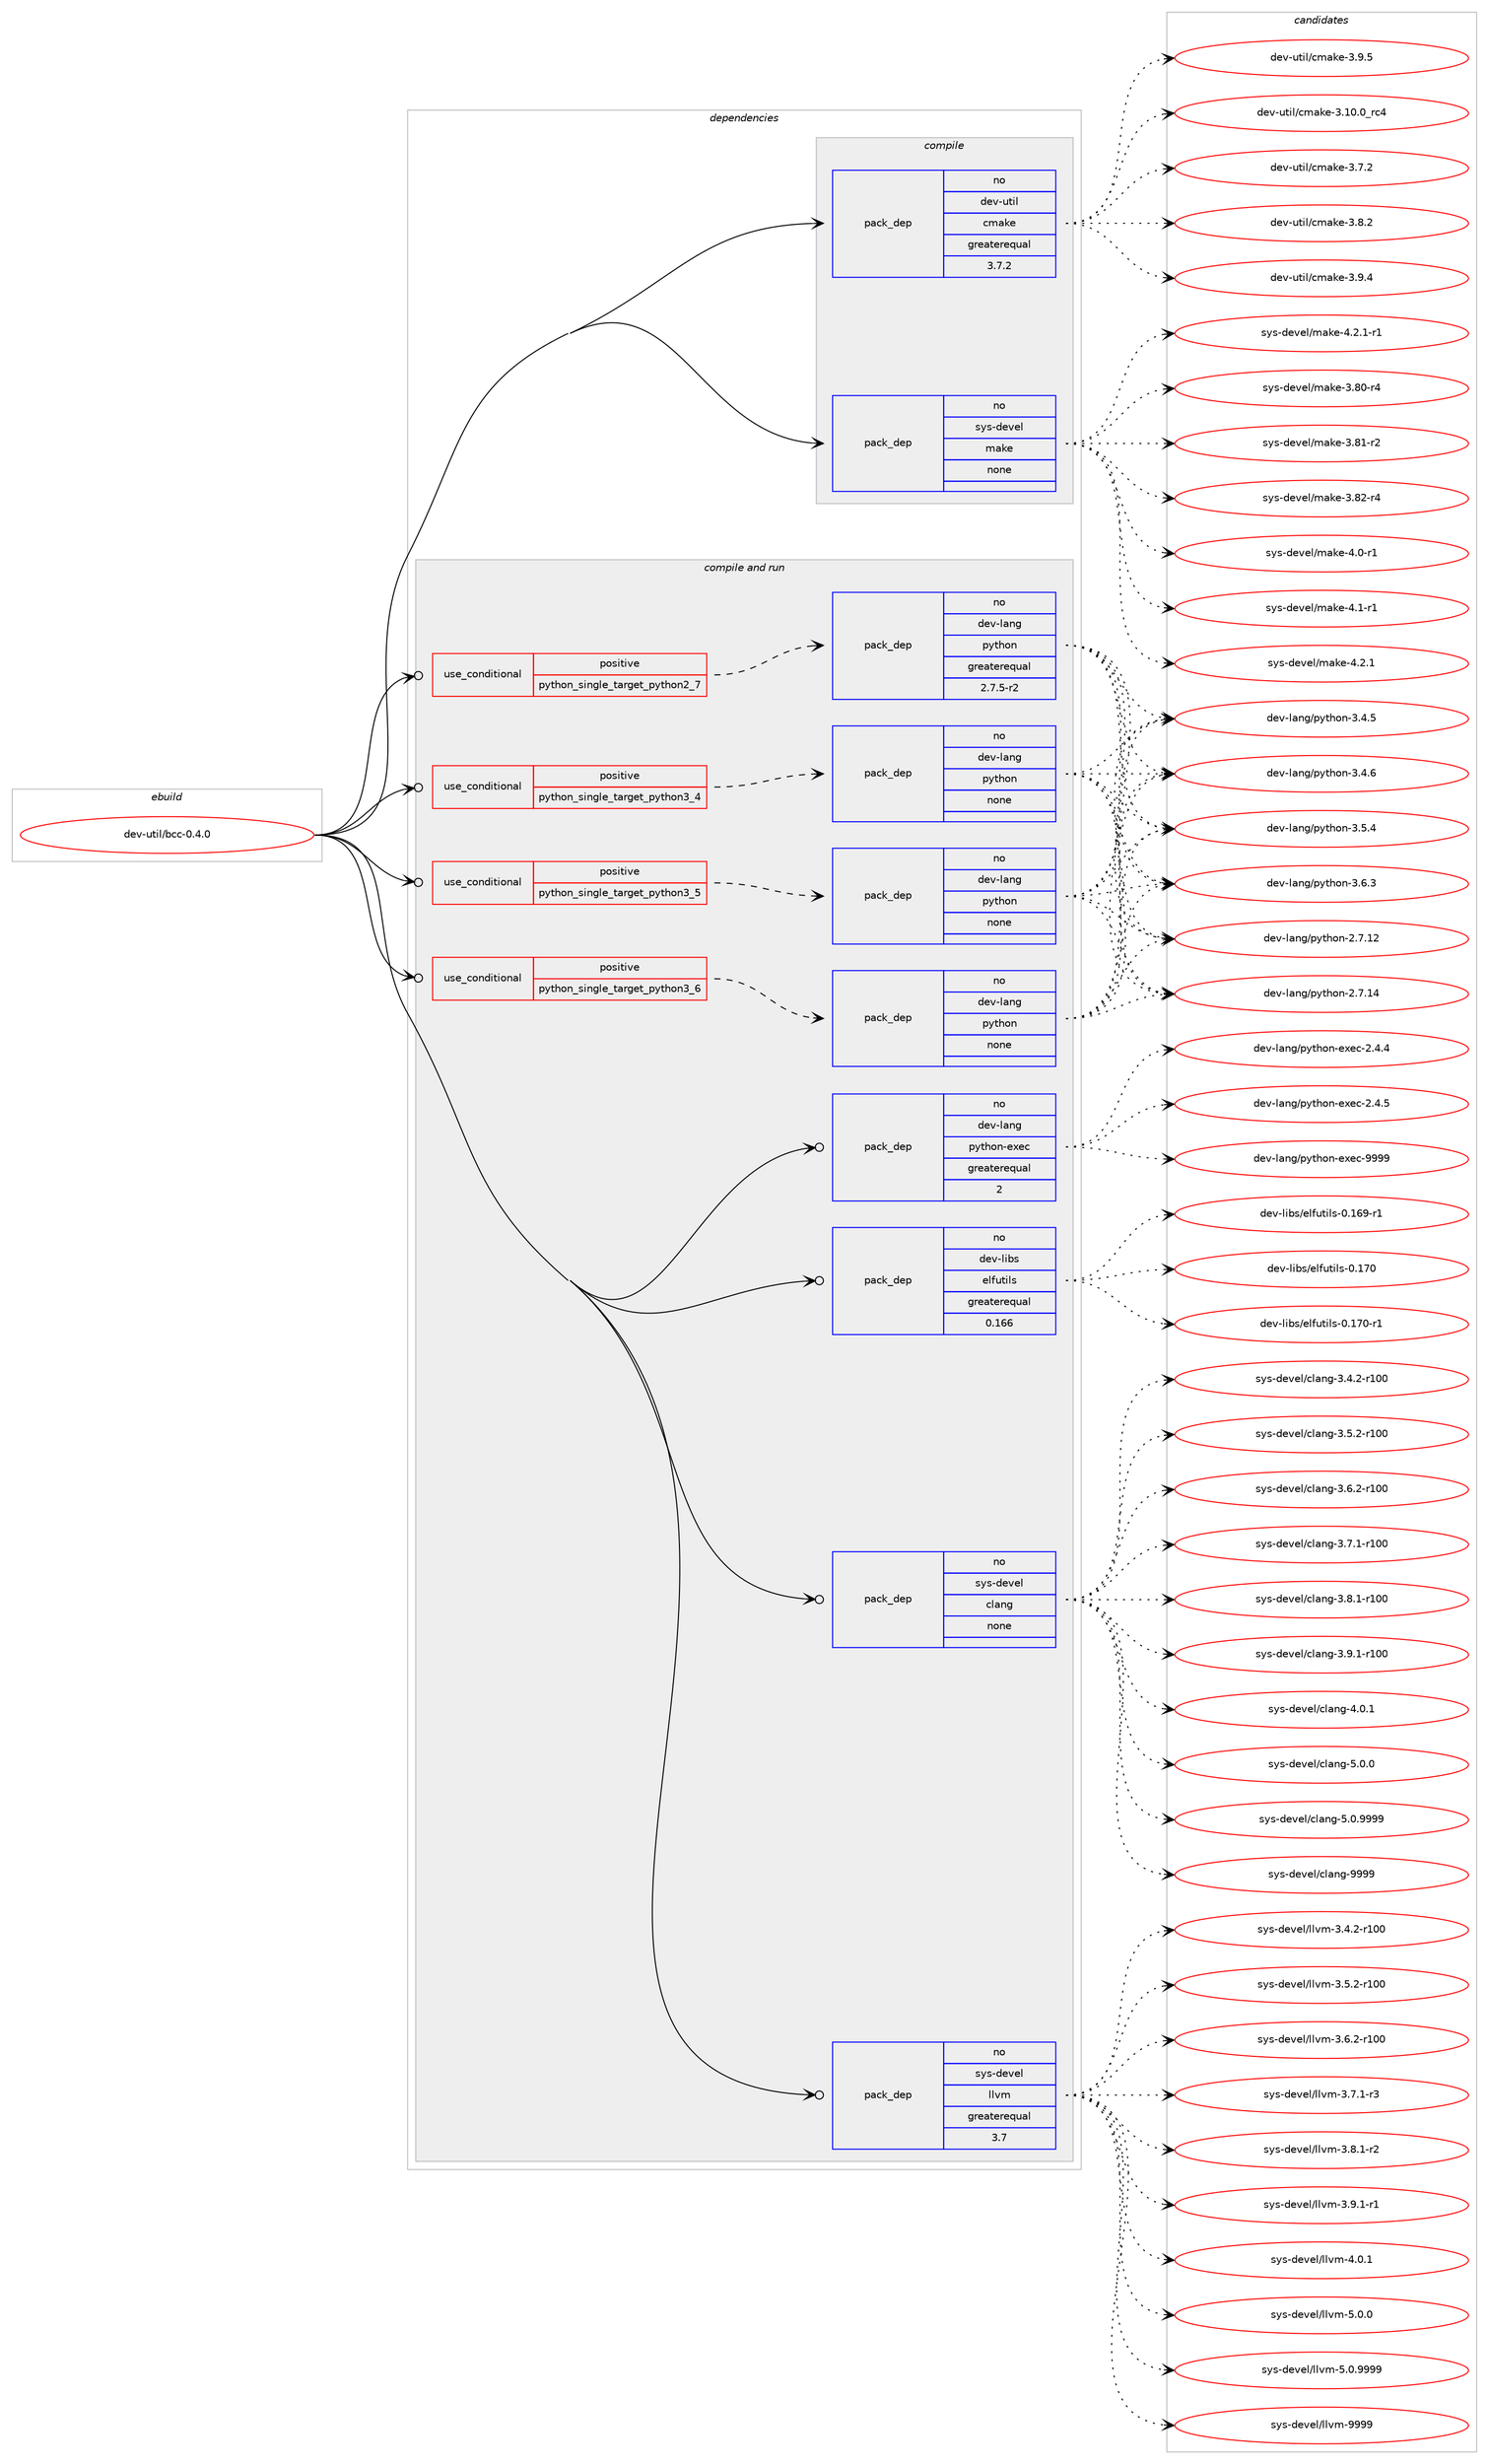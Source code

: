 digraph prolog {

# *************
# Graph options
# *************

newrank=true;
concentrate=true;
compound=true;
graph [rankdir=LR,fontname=Helvetica,fontsize=10,ranksep=1.5];#, ranksep=2.5, nodesep=0.2];
edge  [arrowhead=vee];
node  [fontname=Helvetica,fontsize=10];

# **********
# The ebuild
# **********

subgraph cluster_leftcol {
color=gray;
rank=same;
label=<<i>ebuild</i>>;
id [label="dev-util/bcc-0.4.0", color=red, width=4, href="../dev-util/bcc-0.4.0.svg"];
}

# ****************
# The dependencies
# ****************

subgraph cluster_midcol {
color=gray;
label=<<i>dependencies</i>>;
subgraph cluster_compile {
fillcolor="#eeeeee";
style=filled;
label=<<i>compile</i>>;
subgraph pack200450 {
dependency281965 [label=<<TABLE BORDER="0" CELLBORDER="1" CELLSPACING="0" CELLPADDING="4" WIDTH="220"><TR><TD ROWSPAN="6" CELLPADDING="30">pack_dep</TD></TR><TR><TD WIDTH="110">no</TD></TR><TR><TD>dev-util</TD></TR><TR><TD>cmake</TD></TR><TR><TD>greaterequal</TD></TR><TR><TD>3.7.2</TD></TR></TABLE>>, shape=none, color=blue];
}
id:e -> dependency281965:w [weight=20,style="solid",arrowhead="vee"];
subgraph pack200451 {
dependency281966 [label=<<TABLE BORDER="0" CELLBORDER="1" CELLSPACING="0" CELLPADDING="4" WIDTH="220"><TR><TD ROWSPAN="6" CELLPADDING="30">pack_dep</TD></TR><TR><TD WIDTH="110">no</TD></TR><TR><TD>sys-devel</TD></TR><TR><TD>make</TD></TR><TR><TD>none</TD></TR><TR><TD></TD></TR></TABLE>>, shape=none, color=blue];
}
id:e -> dependency281966:w [weight=20,style="solid",arrowhead="vee"];
}
subgraph cluster_compileandrun {
fillcolor="#eeeeee";
style=filled;
label=<<i>compile and run</i>>;
subgraph cond77317 {
dependency281967 [label=<<TABLE BORDER="0" CELLBORDER="1" CELLSPACING="0" CELLPADDING="4"><TR><TD ROWSPAN="3" CELLPADDING="10">use_conditional</TD></TR><TR><TD>positive</TD></TR><TR><TD>python_single_target_python2_7</TD></TR></TABLE>>, shape=none, color=red];
subgraph pack200452 {
dependency281968 [label=<<TABLE BORDER="0" CELLBORDER="1" CELLSPACING="0" CELLPADDING="4" WIDTH="220"><TR><TD ROWSPAN="6" CELLPADDING="30">pack_dep</TD></TR><TR><TD WIDTH="110">no</TD></TR><TR><TD>dev-lang</TD></TR><TR><TD>python</TD></TR><TR><TD>greaterequal</TD></TR><TR><TD>2.7.5-r2</TD></TR></TABLE>>, shape=none, color=blue];
}
dependency281967:e -> dependency281968:w [weight=20,style="dashed",arrowhead="vee"];
}
id:e -> dependency281967:w [weight=20,style="solid",arrowhead="odotvee"];
subgraph cond77318 {
dependency281969 [label=<<TABLE BORDER="0" CELLBORDER="1" CELLSPACING="0" CELLPADDING="4"><TR><TD ROWSPAN="3" CELLPADDING="10">use_conditional</TD></TR><TR><TD>positive</TD></TR><TR><TD>python_single_target_python3_4</TD></TR></TABLE>>, shape=none, color=red];
subgraph pack200453 {
dependency281970 [label=<<TABLE BORDER="0" CELLBORDER="1" CELLSPACING="0" CELLPADDING="4" WIDTH="220"><TR><TD ROWSPAN="6" CELLPADDING="30">pack_dep</TD></TR><TR><TD WIDTH="110">no</TD></TR><TR><TD>dev-lang</TD></TR><TR><TD>python</TD></TR><TR><TD>none</TD></TR><TR><TD></TD></TR></TABLE>>, shape=none, color=blue];
}
dependency281969:e -> dependency281970:w [weight=20,style="dashed",arrowhead="vee"];
}
id:e -> dependency281969:w [weight=20,style="solid",arrowhead="odotvee"];
subgraph cond77319 {
dependency281971 [label=<<TABLE BORDER="0" CELLBORDER="1" CELLSPACING="0" CELLPADDING="4"><TR><TD ROWSPAN="3" CELLPADDING="10">use_conditional</TD></TR><TR><TD>positive</TD></TR><TR><TD>python_single_target_python3_5</TD></TR></TABLE>>, shape=none, color=red];
subgraph pack200454 {
dependency281972 [label=<<TABLE BORDER="0" CELLBORDER="1" CELLSPACING="0" CELLPADDING="4" WIDTH="220"><TR><TD ROWSPAN="6" CELLPADDING="30">pack_dep</TD></TR><TR><TD WIDTH="110">no</TD></TR><TR><TD>dev-lang</TD></TR><TR><TD>python</TD></TR><TR><TD>none</TD></TR><TR><TD></TD></TR></TABLE>>, shape=none, color=blue];
}
dependency281971:e -> dependency281972:w [weight=20,style="dashed",arrowhead="vee"];
}
id:e -> dependency281971:w [weight=20,style="solid",arrowhead="odotvee"];
subgraph cond77320 {
dependency281973 [label=<<TABLE BORDER="0" CELLBORDER="1" CELLSPACING="0" CELLPADDING="4"><TR><TD ROWSPAN="3" CELLPADDING="10">use_conditional</TD></TR><TR><TD>positive</TD></TR><TR><TD>python_single_target_python3_6</TD></TR></TABLE>>, shape=none, color=red];
subgraph pack200455 {
dependency281974 [label=<<TABLE BORDER="0" CELLBORDER="1" CELLSPACING="0" CELLPADDING="4" WIDTH="220"><TR><TD ROWSPAN="6" CELLPADDING="30">pack_dep</TD></TR><TR><TD WIDTH="110">no</TD></TR><TR><TD>dev-lang</TD></TR><TR><TD>python</TD></TR><TR><TD>none</TD></TR><TR><TD></TD></TR></TABLE>>, shape=none, color=blue];
}
dependency281973:e -> dependency281974:w [weight=20,style="dashed",arrowhead="vee"];
}
id:e -> dependency281973:w [weight=20,style="solid",arrowhead="odotvee"];
subgraph pack200456 {
dependency281975 [label=<<TABLE BORDER="0" CELLBORDER="1" CELLSPACING="0" CELLPADDING="4" WIDTH="220"><TR><TD ROWSPAN="6" CELLPADDING="30">pack_dep</TD></TR><TR><TD WIDTH="110">no</TD></TR><TR><TD>dev-lang</TD></TR><TR><TD>python-exec</TD></TR><TR><TD>greaterequal</TD></TR><TR><TD>2</TD></TR></TABLE>>, shape=none, color=blue];
}
id:e -> dependency281975:w [weight=20,style="solid",arrowhead="odotvee"];
subgraph pack200457 {
dependency281976 [label=<<TABLE BORDER="0" CELLBORDER="1" CELLSPACING="0" CELLPADDING="4" WIDTH="220"><TR><TD ROWSPAN="6" CELLPADDING="30">pack_dep</TD></TR><TR><TD WIDTH="110">no</TD></TR><TR><TD>dev-libs</TD></TR><TR><TD>elfutils</TD></TR><TR><TD>greaterequal</TD></TR><TR><TD>0.166</TD></TR></TABLE>>, shape=none, color=blue];
}
id:e -> dependency281976:w [weight=20,style="solid",arrowhead="odotvee"];
subgraph pack200458 {
dependency281977 [label=<<TABLE BORDER="0" CELLBORDER="1" CELLSPACING="0" CELLPADDING="4" WIDTH="220"><TR><TD ROWSPAN="6" CELLPADDING="30">pack_dep</TD></TR><TR><TD WIDTH="110">no</TD></TR><TR><TD>sys-devel</TD></TR><TR><TD>clang</TD></TR><TR><TD>none</TD></TR><TR><TD></TD></TR></TABLE>>, shape=none, color=blue];
}
id:e -> dependency281977:w [weight=20,style="solid",arrowhead="odotvee"];
subgraph pack200459 {
dependency281978 [label=<<TABLE BORDER="0" CELLBORDER="1" CELLSPACING="0" CELLPADDING="4" WIDTH="220"><TR><TD ROWSPAN="6" CELLPADDING="30">pack_dep</TD></TR><TR><TD WIDTH="110">no</TD></TR><TR><TD>sys-devel</TD></TR><TR><TD>llvm</TD></TR><TR><TD>greaterequal</TD></TR><TR><TD>3.7</TD></TR></TABLE>>, shape=none, color=blue];
}
id:e -> dependency281978:w [weight=20,style="solid",arrowhead="odotvee"];
}
subgraph cluster_run {
fillcolor="#eeeeee";
style=filled;
label=<<i>run</i>>;
}
}

# **************
# The candidates
# **************

subgraph cluster_choices {
rank=same;
color=gray;
label=<<i>candidates</i>>;

subgraph choice200450 {
color=black;
nodesep=1;
choice1001011184511711610510847991099710710145514649484648951149952 [label="dev-util/cmake-3.10.0_rc4", color=red, width=4,href="../dev-util/cmake-3.10.0_rc4.svg"];
choice10010111845117116105108479910997107101455146554650 [label="dev-util/cmake-3.7.2", color=red, width=4,href="../dev-util/cmake-3.7.2.svg"];
choice10010111845117116105108479910997107101455146564650 [label="dev-util/cmake-3.8.2", color=red, width=4,href="../dev-util/cmake-3.8.2.svg"];
choice10010111845117116105108479910997107101455146574652 [label="dev-util/cmake-3.9.4", color=red, width=4,href="../dev-util/cmake-3.9.4.svg"];
choice10010111845117116105108479910997107101455146574653 [label="dev-util/cmake-3.9.5", color=red, width=4,href="../dev-util/cmake-3.9.5.svg"];
dependency281965:e -> choice1001011184511711610510847991099710710145514649484648951149952:w [style=dotted,weight="100"];
dependency281965:e -> choice10010111845117116105108479910997107101455146554650:w [style=dotted,weight="100"];
dependency281965:e -> choice10010111845117116105108479910997107101455146564650:w [style=dotted,weight="100"];
dependency281965:e -> choice10010111845117116105108479910997107101455146574652:w [style=dotted,weight="100"];
dependency281965:e -> choice10010111845117116105108479910997107101455146574653:w [style=dotted,weight="100"];
}
subgraph choice200451 {
color=black;
nodesep=1;
choice11512111545100101118101108471099710710145514656484511452 [label="sys-devel/make-3.80-r4", color=red, width=4,href="../sys-devel/make-3.80-r4.svg"];
choice11512111545100101118101108471099710710145514656494511450 [label="sys-devel/make-3.81-r2", color=red, width=4,href="../sys-devel/make-3.81-r2.svg"];
choice11512111545100101118101108471099710710145514656504511452 [label="sys-devel/make-3.82-r4", color=red, width=4,href="../sys-devel/make-3.82-r4.svg"];
choice115121115451001011181011084710997107101455246484511449 [label="sys-devel/make-4.0-r1", color=red, width=4,href="../sys-devel/make-4.0-r1.svg"];
choice115121115451001011181011084710997107101455246494511449 [label="sys-devel/make-4.1-r1", color=red, width=4,href="../sys-devel/make-4.1-r1.svg"];
choice115121115451001011181011084710997107101455246504649 [label="sys-devel/make-4.2.1", color=red, width=4,href="../sys-devel/make-4.2.1.svg"];
choice1151211154510010111810110847109971071014552465046494511449 [label="sys-devel/make-4.2.1-r1", color=red, width=4,href="../sys-devel/make-4.2.1-r1.svg"];
dependency281966:e -> choice11512111545100101118101108471099710710145514656484511452:w [style=dotted,weight="100"];
dependency281966:e -> choice11512111545100101118101108471099710710145514656494511450:w [style=dotted,weight="100"];
dependency281966:e -> choice11512111545100101118101108471099710710145514656504511452:w [style=dotted,weight="100"];
dependency281966:e -> choice115121115451001011181011084710997107101455246484511449:w [style=dotted,weight="100"];
dependency281966:e -> choice115121115451001011181011084710997107101455246494511449:w [style=dotted,weight="100"];
dependency281966:e -> choice115121115451001011181011084710997107101455246504649:w [style=dotted,weight="100"];
dependency281966:e -> choice1151211154510010111810110847109971071014552465046494511449:w [style=dotted,weight="100"];
}
subgraph choice200452 {
color=black;
nodesep=1;
choice10010111845108971101034711212111610411111045504655464950 [label="dev-lang/python-2.7.12", color=red, width=4,href="../dev-lang/python-2.7.12.svg"];
choice10010111845108971101034711212111610411111045504655464952 [label="dev-lang/python-2.7.14", color=red, width=4,href="../dev-lang/python-2.7.14.svg"];
choice100101118451089711010347112121116104111110455146524653 [label="dev-lang/python-3.4.5", color=red, width=4,href="../dev-lang/python-3.4.5.svg"];
choice100101118451089711010347112121116104111110455146524654 [label="dev-lang/python-3.4.6", color=red, width=4,href="../dev-lang/python-3.4.6.svg"];
choice100101118451089711010347112121116104111110455146534652 [label="dev-lang/python-3.5.4", color=red, width=4,href="../dev-lang/python-3.5.4.svg"];
choice100101118451089711010347112121116104111110455146544651 [label="dev-lang/python-3.6.3", color=red, width=4,href="../dev-lang/python-3.6.3.svg"];
dependency281968:e -> choice10010111845108971101034711212111610411111045504655464950:w [style=dotted,weight="100"];
dependency281968:e -> choice10010111845108971101034711212111610411111045504655464952:w [style=dotted,weight="100"];
dependency281968:e -> choice100101118451089711010347112121116104111110455146524653:w [style=dotted,weight="100"];
dependency281968:e -> choice100101118451089711010347112121116104111110455146524654:w [style=dotted,weight="100"];
dependency281968:e -> choice100101118451089711010347112121116104111110455146534652:w [style=dotted,weight="100"];
dependency281968:e -> choice100101118451089711010347112121116104111110455146544651:w [style=dotted,weight="100"];
}
subgraph choice200453 {
color=black;
nodesep=1;
choice10010111845108971101034711212111610411111045504655464950 [label="dev-lang/python-2.7.12", color=red, width=4,href="../dev-lang/python-2.7.12.svg"];
choice10010111845108971101034711212111610411111045504655464952 [label="dev-lang/python-2.7.14", color=red, width=4,href="../dev-lang/python-2.7.14.svg"];
choice100101118451089711010347112121116104111110455146524653 [label="dev-lang/python-3.4.5", color=red, width=4,href="../dev-lang/python-3.4.5.svg"];
choice100101118451089711010347112121116104111110455146524654 [label="dev-lang/python-3.4.6", color=red, width=4,href="../dev-lang/python-3.4.6.svg"];
choice100101118451089711010347112121116104111110455146534652 [label="dev-lang/python-3.5.4", color=red, width=4,href="../dev-lang/python-3.5.4.svg"];
choice100101118451089711010347112121116104111110455146544651 [label="dev-lang/python-3.6.3", color=red, width=4,href="../dev-lang/python-3.6.3.svg"];
dependency281970:e -> choice10010111845108971101034711212111610411111045504655464950:w [style=dotted,weight="100"];
dependency281970:e -> choice10010111845108971101034711212111610411111045504655464952:w [style=dotted,weight="100"];
dependency281970:e -> choice100101118451089711010347112121116104111110455146524653:w [style=dotted,weight="100"];
dependency281970:e -> choice100101118451089711010347112121116104111110455146524654:w [style=dotted,weight="100"];
dependency281970:e -> choice100101118451089711010347112121116104111110455146534652:w [style=dotted,weight="100"];
dependency281970:e -> choice100101118451089711010347112121116104111110455146544651:w [style=dotted,weight="100"];
}
subgraph choice200454 {
color=black;
nodesep=1;
choice10010111845108971101034711212111610411111045504655464950 [label="dev-lang/python-2.7.12", color=red, width=4,href="../dev-lang/python-2.7.12.svg"];
choice10010111845108971101034711212111610411111045504655464952 [label="dev-lang/python-2.7.14", color=red, width=4,href="../dev-lang/python-2.7.14.svg"];
choice100101118451089711010347112121116104111110455146524653 [label="dev-lang/python-3.4.5", color=red, width=4,href="../dev-lang/python-3.4.5.svg"];
choice100101118451089711010347112121116104111110455146524654 [label="dev-lang/python-3.4.6", color=red, width=4,href="../dev-lang/python-3.4.6.svg"];
choice100101118451089711010347112121116104111110455146534652 [label="dev-lang/python-3.5.4", color=red, width=4,href="../dev-lang/python-3.5.4.svg"];
choice100101118451089711010347112121116104111110455146544651 [label="dev-lang/python-3.6.3", color=red, width=4,href="../dev-lang/python-3.6.3.svg"];
dependency281972:e -> choice10010111845108971101034711212111610411111045504655464950:w [style=dotted,weight="100"];
dependency281972:e -> choice10010111845108971101034711212111610411111045504655464952:w [style=dotted,weight="100"];
dependency281972:e -> choice100101118451089711010347112121116104111110455146524653:w [style=dotted,weight="100"];
dependency281972:e -> choice100101118451089711010347112121116104111110455146524654:w [style=dotted,weight="100"];
dependency281972:e -> choice100101118451089711010347112121116104111110455146534652:w [style=dotted,weight="100"];
dependency281972:e -> choice100101118451089711010347112121116104111110455146544651:w [style=dotted,weight="100"];
}
subgraph choice200455 {
color=black;
nodesep=1;
choice10010111845108971101034711212111610411111045504655464950 [label="dev-lang/python-2.7.12", color=red, width=4,href="../dev-lang/python-2.7.12.svg"];
choice10010111845108971101034711212111610411111045504655464952 [label="dev-lang/python-2.7.14", color=red, width=4,href="../dev-lang/python-2.7.14.svg"];
choice100101118451089711010347112121116104111110455146524653 [label="dev-lang/python-3.4.5", color=red, width=4,href="../dev-lang/python-3.4.5.svg"];
choice100101118451089711010347112121116104111110455146524654 [label="dev-lang/python-3.4.6", color=red, width=4,href="../dev-lang/python-3.4.6.svg"];
choice100101118451089711010347112121116104111110455146534652 [label="dev-lang/python-3.5.4", color=red, width=4,href="../dev-lang/python-3.5.4.svg"];
choice100101118451089711010347112121116104111110455146544651 [label="dev-lang/python-3.6.3", color=red, width=4,href="../dev-lang/python-3.6.3.svg"];
dependency281974:e -> choice10010111845108971101034711212111610411111045504655464950:w [style=dotted,weight="100"];
dependency281974:e -> choice10010111845108971101034711212111610411111045504655464952:w [style=dotted,weight="100"];
dependency281974:e -> choice100101118451089711010347112121116104111110455146524653:w [style=dotted,weight="100"];
dependency281974:e -> choice100101118451089711010347112121116104111110455146524654:w [style=dotted,weight="100"];
dependency281974:e -> choice100101118451089711010347112121116104111110455146534652:w [style=dotted,weight="100"];
dependency281974:e -> choice100101118451089711010347112121116104111110455146544651:w [style=dotted,weight="100"];
}
subgraph choice200456 {
color=black;
nodesep=1;
choice1001011184510897110103471121211161041111104510112010199455046524652 [label="dev-lang/python-exec-2.4.4", color=red, width=4,href="../dev-lang/python-exec-2.4.4.svg"];
choice1001011184510897110103471121211161041111104510112010199455046524653 [label="dev-lang/python-exec-2.4.5", color=red, width=4,href="../dev-lang/python-exec-2.4.5.svg"];
choice10010111845108971101034711212111610411111045101120101994557575757 [label="dev-lang/python-exec-9999", color=red, width=4,href="../dev-lang/python-exec-9999.svg"];
dependency281975:e -> choice1001011184510897110103471121211161041111104510112010199455046524652:w [style=dotted,weight="100"];
dependency281975:e -> choice1001011184510897110103471121211161041111104510112010199455046524653:w [style=dotted,weight="100"];
dependency281975:e -> choice10010111845108971101034711212111610411111045101120101994557575757:w [style=dotted,weight="100"];
}
subgraph choice200457 {
color=black;
nodesep=1;
choice1001011184510810598115471011081021171161051081154548464954574511449 [label="dev-libs/elfutils-0.169-r1", color=red, width=4,href="../dev-libs/elfutils-0.169-r1.svg"];
choice100101118451081059811547101108102117116105108115454846495548 [label="dev-libs/elfutils-0.170", color=red, width=4,href="../dev-libs/elfutils-0.170.svg"];
choice1001011184510810598115471011081021171161051081154548464955484511449 [label="dev-libs/elfutils-0.170-r1", color=red, width=4,href="../dev-libs/elfutils-0.170-r1.svg"];
dependency281976:e -> choice1001011184510810598115471011081021171161051081154548464954574511449:w [style=dotted,weight="100"];
dependency281976:e -> choice100101118451081059811547101108102117116105108115454846495548:w [style=dotted,weight="100"];
dependency281976:e -> choice1001011184510810598115471011081021171161051081154548464955484511449:w [style=dotted,weight="100"];
}
subgraph choice200458 {
color=black;
nodesep=1;
choice1151211154510010111810110847991089711010345514652465045114494848 [label="sys-devel/clang-3.4.2-r100", color=red, width=4,href="../sys-devel/clang-3.4.2-r100.svg"];
choice1151211154510010111810110847991089711010345514653465045114494848 [label="sys-devel/clang-3.5.2-r100", color=red, width=4,href="../sys-devel/clang-3.5.2-r100.svg"];
choice1151211154510010111810110847991089711010345514654465045114494848 [label="sys-devel/clang-3.6.2-r100", color=red, width=4,href="../sys-devel/clang-3.6.2-r100.svg"];
choice1151211154510010111810110847991089711010345514655464945114494848 [label="sys-devel/clang-3.7.1-r100", color=red, width=4,href="../sys-devel/clang-3.7.1-r100.svg"];
choice1151211154510010111810110847991089711010345514656464945114494848 [label="sys-devel/clang-3.8.1-r100", color=red, width=4,href="../sys-devel/clang-3.8.1-r100.svg"];
choice1151211154510010111810110847991089711010345514657464945114494848 [label="sys-devel/clang-3.9.1-r100", color=red, width=4,href="../sys-devel/clang-3.9.1-r100.svg"];
choice11512111545100101118101108479910897110103455246484649 [label="sys-devel/clang-4.0.1", color=red, width=4,href="../sys-devel/clang-4.0.1.svg"];
choice11512111545100101118101108479910897110103455346484648 [label="sys-devel/clang-5.0.0", color=red, width=4,href="../sys-devel/clang-5.0.0.svg"];
choice11512111545100101118101108479910897110103455346484657575757 [label="sys-devel/clang-5.0.9999", color=red, width=4,href="../sys-devel/clang-5.0.9999.svg"];
choice115121115451001011181011084799108971101034557575757 [label="sys-devel/clang-9999", color=red, width=4,href="../sys-devel/clang-9999.svg"];
dependency281977:e -> choice1151211154510010111810110847991089711010345514652465045114494848:w [style=dotted,weight="100"];
dependency281977:e -> choice1151211154510010111810110847991089711010345514653465045114494848:w [style=dotted,weight="100"];
dependency281977:e -> choice1151211154510010111810110847991089711010345514654465045114494848:w [style=dotted,weight="100"];
dependency281977:e -> choice1151211154510010111810110847991089711010345514655464945114494848:w [style=dotted,weight="100"];
dependency281977:e -> choice1151211154510010111810110847991089711010345514656464945114494848:w [style=dotted,weight="100"];
dependency281977:e -> choice1151211154510010111810110847991089711010345514657464945114494848:w [style=dotted,weight="100"];
dependency281977:e -> choice11512111545100101118101108479910897110103455246484649:w [style=dotted,weight="100"];
dependency281977:e -> choice11512111545100101118101108479910897110103455346484648:w [style=dotted,weight="100"];
dependency281977:e -> choice11512111545100101118101108479910897110103455346484657575757:w [style=dotted,weight="100"];
dependency281977:e -> choice115121115451001011181011084799108971101034557575757:w [style=dotted,weight="100"];
}
subgraph choice200459 {
color=black;
nodesep=1;
choice115121115451001011181011084710810811810945514652465045114494848 [label="sys-devel/llvm-3.4.2-r100", color=red, width=4,href="../sys-devel/llvm-3.4.2-r100.svg"];
choice115121115451001011181011084710810811810945514653465045114494848 [label="sys-devel/llvm-3.5.2-r100", color=red, width=4,href="../sys-devel/llvm-3.5.2-r100.svg"];
choice115121115451001011181011084710810811810945514654465045114494848 [label="sys-devel/llvm-3.6.2-r100", color=red, width=4,href="../sys-devel/llvm-3.6.2-r100.svg"];
choice11512111545100101118101108471081081181094551465546494511451 [label="sys-devel/llvm-3.7.1-r3", color=red, width=4,href="../sys-devel/llvm-3.7.1-r3.svg"];
choice11512111545100101118101108471081081181094551465646494511450 [label="sys-devel/llvm-3.8.1-r2", color=red, width=4,href="../sys-devel/llvm-3.8.1-r2.svg"];
choice11512111545100101118101108471081081181094551465746494511449 [label="sys-devel/llvm-3.9.1-r1", color=red, width=4,href="../sys-devel/llvm-3.9.1-r1.svg"];
choice1151211154510010111810110847108108118109455246484649 [label="sys-devel/llvm-4.0.1", color=red, width=4,href="../sys-devel/llvm-4.0.1.svg"];
choice1151211154510010111810110847108108118109455346484648 [label="sys-devel/llvm-5.0.0", color=red, width=4,href="../sys-devel/llvm-5.0.0.svg"];
choice1151211154510010111810110847108108118109455346484657575757 [label="sys-devel/llvm-5.0.9999", color=red, width=4,href="../sys-devel/llvm-5.0.9999.svg"];
choice11512111545100101118101108471081081181094557575757 [label="sys-devel/llvm-9999", color=red, width=4,href="../sys-devel/llvm-9999.svg"];
dependency281978:e -> choice115121115451001011181011084710810811810945514652465045114494848:w [style=dotted,weight="100"];
dependency281978:e -> choice115121115451001011181011084710810811810945514653465045114494848:w [style=dotted,weight="100"];
dependency281978:e -> choice115121115451001011181011084710810811810945514654465045114494848:w [style=dotted,weight="100"];
dependency281978:e -> choice11512111545100101118101108471081081181094551465546494511451:w [style=dotted,weight="100"];
dependency281978:e -> choice11512111545100101118101108471081081181094551465646494511450:w [style=dotted,weight="100"];
dependency281978:e -> choice11512111545100101118101108471081081181094551465746494511449:w [style=dotted,weight="100"];
dependency281978:e -> choice1151211154510010111810110847108108118109455246484649:w [style=dotted,weight="100"];
dependency281978:e -> choice1151211154510010111810110847108108118109455346484648:w [style=dotted,weight="100"];
dependency281978:e -> choice1151211154510010111810110847108108118109455346484657575757:w [style=dotted,weight="100"];
dependency281978:e -> choice11512111545100101118101108471081081181094557575757:w [style=dotted,weight="100"];
}
}

}
